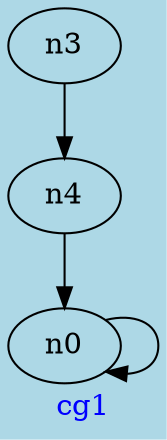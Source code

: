 digraph G{
graph [ label = "cg1" , fontcolor = "blue" , bgcolor = "lightblue" ];
n0;
n3;
n4;
n4->n0;
n0->n0;
n3->n4;
}
